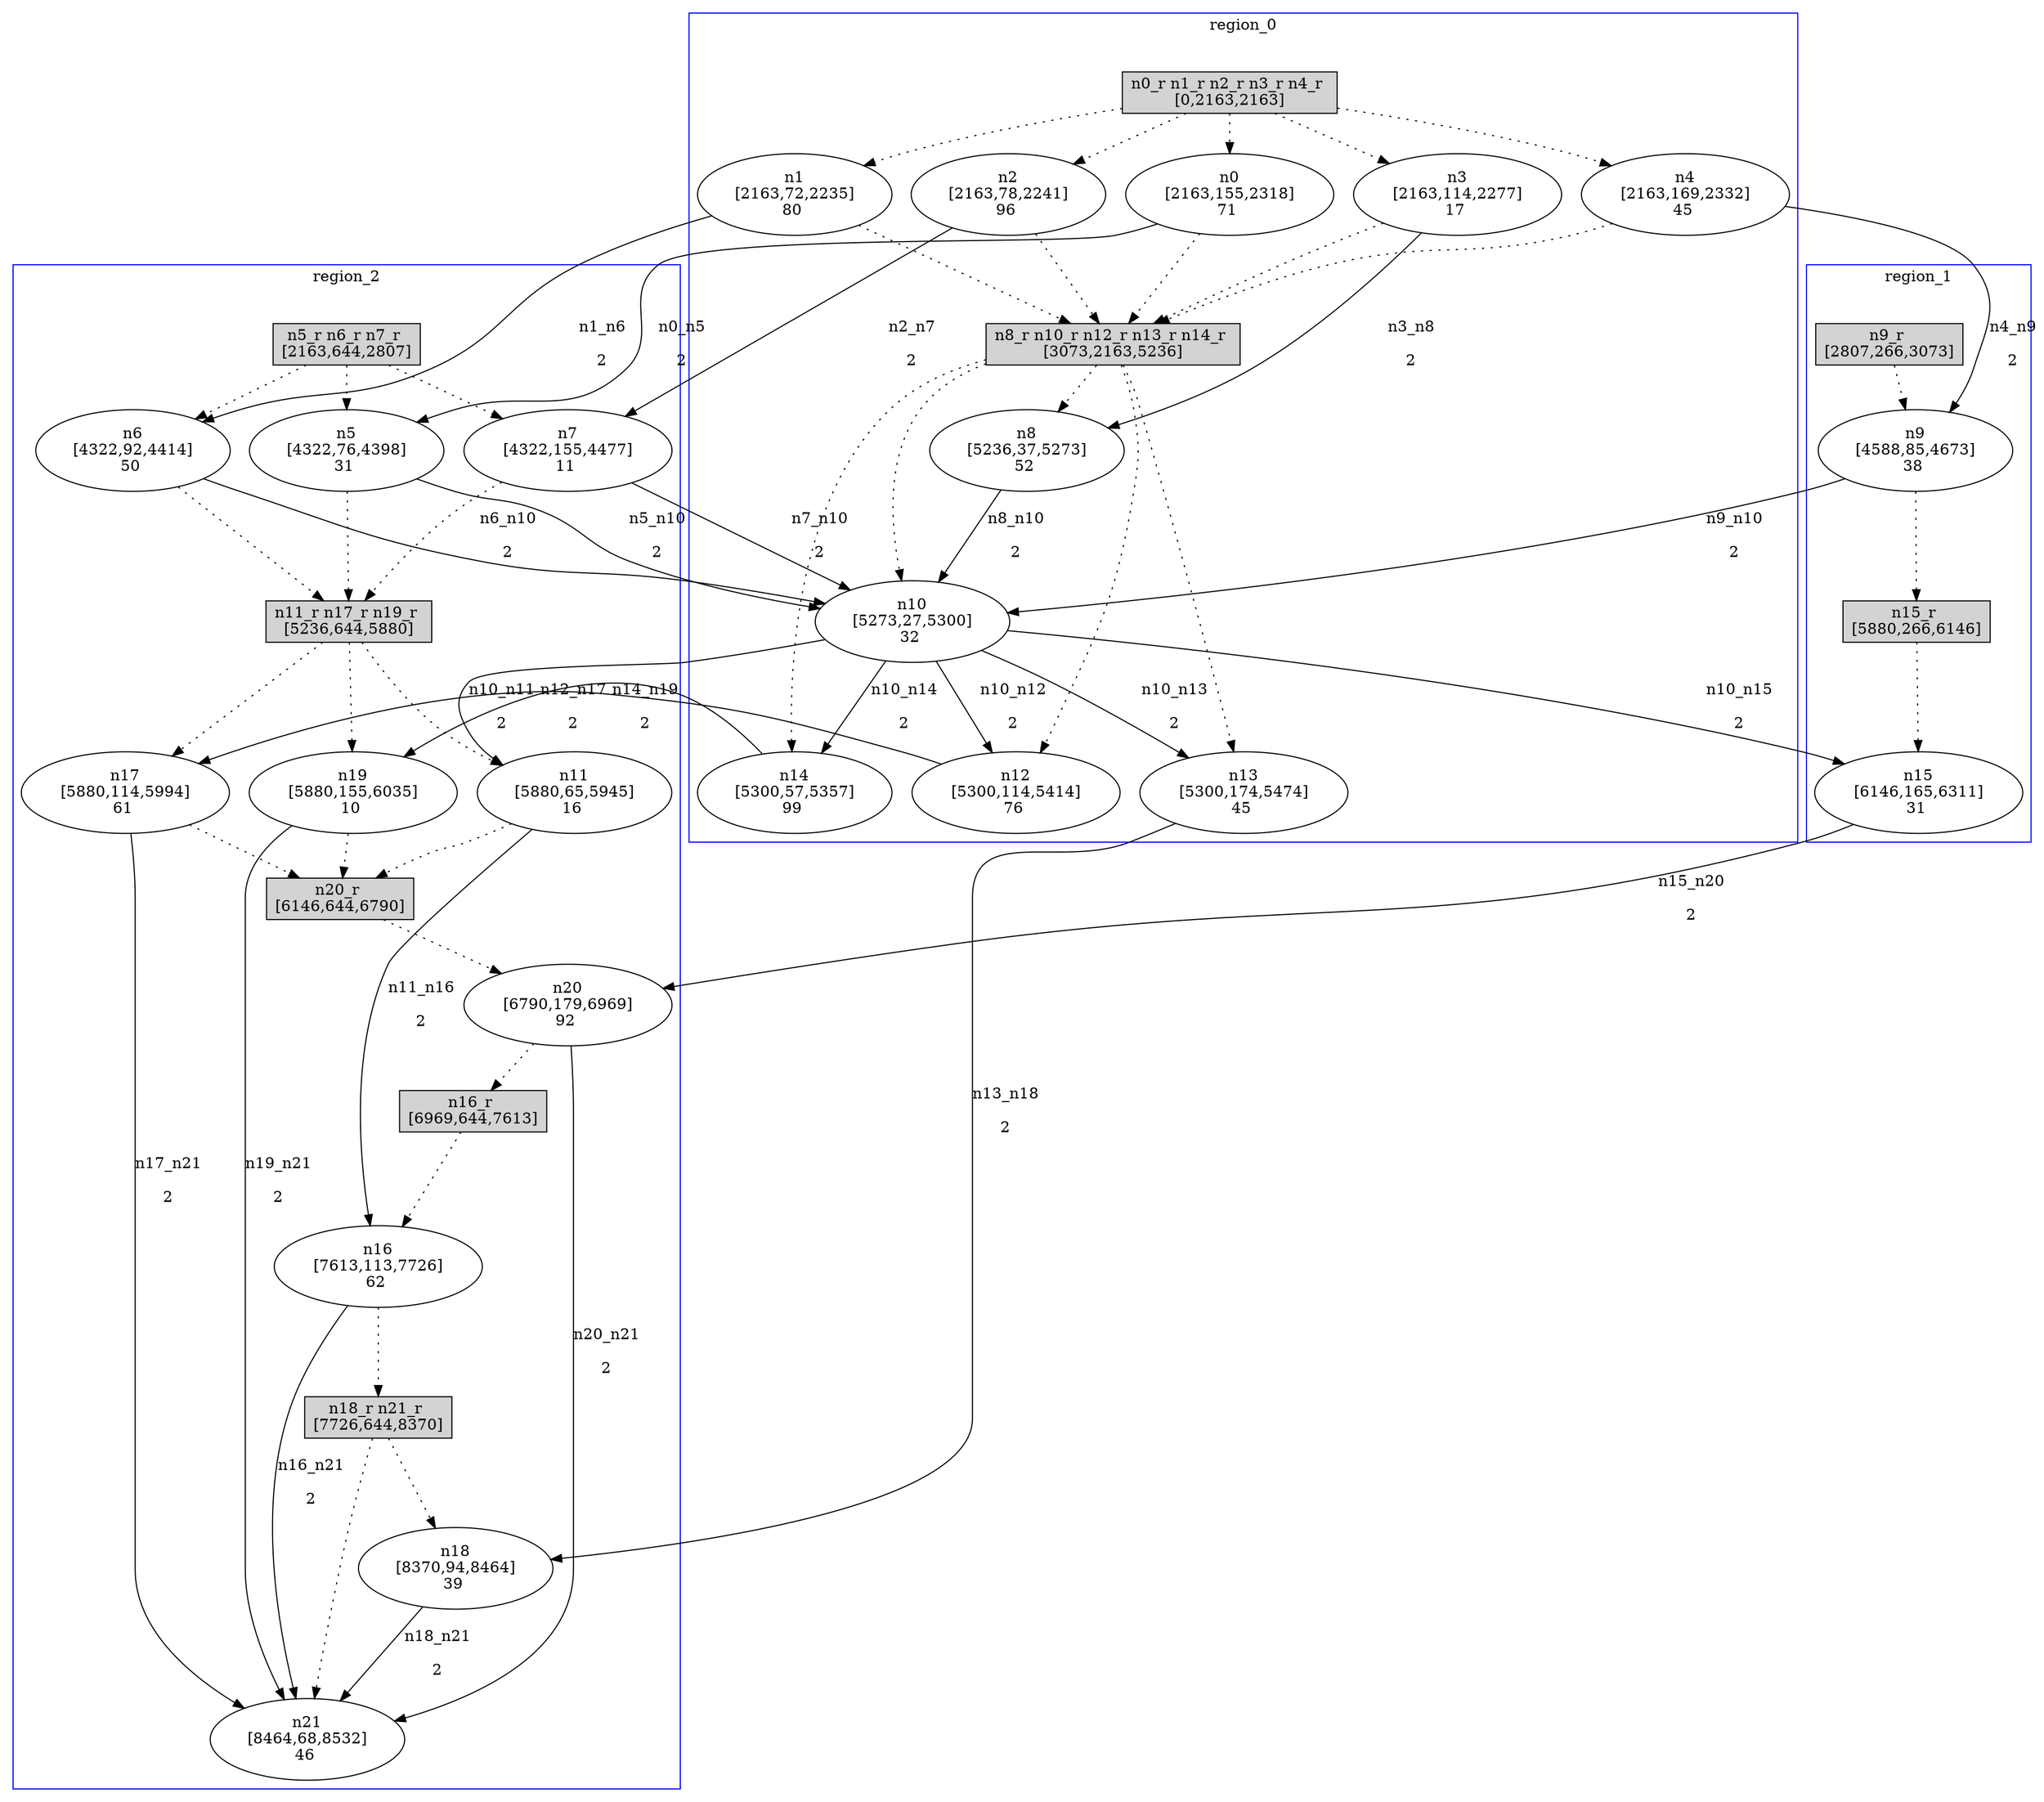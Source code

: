 //3-LSsolveMIPnSolStatus 2.
//4-SL 8532.
//5-LSsolveMIPsolveTime(double) 0.997329.
//6-reconfigurateNum(int) 9.
//7-reconfigurateTime(int) 8078.
digraph test_0 {
	size="28,40";
	subgraph cluster0 {
		stytle=filled;
		color=blue;
		label=region_0;
		reconfNode_0_1 [ shape = box, style = filled, label = "n0_r n1_r n2_r n3_r n4_r \n[0,2163,2163]" ];
		n0 [ label="n0\n[2163,155,2318]\n71 " ];
		n1 [ label="n1\n[2163,72,2235]\n80 " ];
		n2 [ label="n2\n[2163,78,2241]\n96 " ];
		n3 [ label="n3\n[2163,114,2277]\n17 " ];
		n4 [ label="n4\n[2163,169,2332]\n45 " ];
		reconfNode_0_1 -> n0 [ style = dotted ];
		reconfNode_0_1 -> n1 [ style = dotted ];
		reconfNode_0_1 -> n2 [ style = dotted ];
		reconfNode_0_1 -> n3 [ style = dotted ];
		reconfNode_0_1 -> n4 [ style = dotted ];
		n0 -> reconfNode_0_2 [ style = dotted ];
		n1 -> reconfNode_0_2 [ style = dotted ];
		n2 -> reconfNode_0_2 [ style = dotted ];
		n3 -> reconfNode_0_2 [ style = dotted ];
		n4 -> reconfNode_0_2 [ style = dotted ];
		reconfNode_0_2 [ shape = box, style = filled, label = "n8_r n10_r n12_r n13_r n14_r \n[3073,2163,5236]" ];
		n8 [ label="n8\n[5236,37,5273]\n52 " ];
		n10 [ label="n10\n[5273,27,5300]\n32 " ];
		n12 [ label="n12\n[5300,114,5414]\n76 " ];
		n13 [ label="n13\n[5300,174,5474]\n45 " ];
		n14 [ label="n14\n[5300,57,5357]\n99 " ];
		reconfNode_0_2 -> n8 [ style = dotted ];
		reconfNode_0_2 -> n10 [ style = dotted ];
		reconfNode_0_2 -> n12 [ style = dotted ];
		reconfNode_0_2 -> n13 [ style = dotted ];
		reconfNode_0_2 -> n14 [ style = dotted ];
	}
	subgraph cluster1 {
		stytle=filled;
		color=blue;
		label=region_1;
		reconfNode_1_1 [ shape = box, style = filled, label = "n9_r \n[2807,266,3073]" ];
		n9 [ label="n9\n[4588,85,4673]\n38 " ];
		reconfNode_1_1 -> n9 [ style = dotted ];
		n9 -> reconfNode_1_2 [ style = dotted ];
		reconfNode_1_2 [ shape = box, style = filled, label = "n15_r \n[5880,266,6146]" ];
		n15 [ label="n15\n[6146,165,6311]\n31 " ];
		reconfNode_1_2 -> n15 [ style = dotted ];
	}
	subgraph cluster2 {
		stytle=filled;
		color=blue;
		label=region_2;
		reconfNode_2_1 [ shape = box, style = filled, label = "n5_r n6_r n7_r \n[2163,644,2807]" ];
		n5 [ label="n5\n[4322,76,4398]\n31 " ];
		n6 [ label="n6\n[4322,92,4414]\n50 " ];
		n7 [ label="n7\n[4322,155,4477]\n11 " ];
		reconfNode_2_1 -> n5 [ style = dotted ];
		reconfNode_2_1 -> n6 [ style = dotted ];
		reconfNode_2_1 -> n7 [ style = dotted ];
		n5 -> reconfNode_2_2 [ style = dotted ];
		n6 -> reconfNode_2_2 [ style = dotted ];
		n7 -> reconfNode_2_2 [ style = dotted ];
		reconfNode_2_2 [ shape = box, style = filled, label = "n11_r n17_r n19_r \n[5236,644,5880]" ];
		n11 [ label="n11\n[5880,65,5945]\n16 " ];
		n17 [ label="n17\n[5880,114,5994]\n61 " ];
		n19 [ label="n19\n[5880,155,6035]\n10 " ];
		reconfNode_2_2 -> n11 [ style = dotted ];
		reconfNode_2_2 -> n17 [ style = dotted ];
		reconfNode_2_2 -> n19 [ style = dotted ];
		n11 -> reconfNode_2_3 [ style = dotted ];
		n17 -> reconfNode_2_3 [ style = dotted ];
		n19 -> reconfNode_2_3 [ style = dotted ];
		reconfNode_2_3 [ shape = box, style = filled, label = "n20_r \n[6146,644,6790]" ];
		n20 [ label="n20\n[6790,179,6969]\n92 " ];
		reconfNode_2_3 -> n20 [ style = dotted ];
		n20 -> reconfNode_2_4 [ style = dotted ];
		reconfNode_2_4 [ shape = box, style = filled, label = "n16_r \n[6969,644,7613]" ];
		n16 [ label="n16\n[7613,113,7726]\n62 " ];
		reconfNode_2_4 -> n16 [ style = dotted ];
		n16 -> reconfNode_2_5 [ style = dotted ];
		reconfNode_2_5 [ shape = box, style = filled, label = "n18_r n21_r \n[7726,644,8370]" ];
		n18 [ label="n18\n[8370,94,8464]\n39 " ];
		n21 [ label="n21\n[8464,68,8532]\n46 " ];
		reconfNode_2_5 -> n18 [ style = dotted ];
		reconfNode_2_5 -> n21 [ style = dotted ];
	}
	n0 -> n5 [ label="n0_n5\n2" ];
	n5 -> n10 [ label="n5_n10\n2" ];
	n1 -> n6 [ label="n1_n6\n2" ];
	n6 -> n10 [ label="n6_n10\n2" ];
	n2 -> n7 [ label="n2_n7\n2" ];
	n7 -> n10 [ label="n7_n10\n2" ];
	n3 -> n8 [ label="n3_n8\n2" ];
	n8 -> n10 [ label="n8_n10\n2" ];
	n4 -> n9 [ label="n4_n9\n2" ];
	n9 -> n10 [ label="n9_n10\n2" ];
	n10 -> n11 [ label="n10_n11\n2" ];
	n10 -> n12 [ label="n10_n12\n2" ];
	n10 -> n13 [ label="n10_n13\n2" ];
	n10 -> n14 [ label="n10_n14\n2" ];
	n10 -> n15 [ label="n10_n15\n2" ];
	n11 -> n16 [ label="n11_n16\n2" ];
	n12 -> n17 [ label="n12_n17\n2" ];
	n13 -> n18 [ label="n13_n18\n2" ];
	n14 -> n19 [ label="n14_n19\n2" ];
	n15 -> n20 [ label="n15_n20\n2" ];
	n16 -> n21 [ label="n16_n21\n2" ];
	n17 -> n21 [ label="n17_n21\n2" ];
	n18 -> n21 [ label="n18_n21\n2" ];
	n19 -> n21 [ label="n19_n21\n2" ];
	n20 -> n21 [ label="n20_n21\n2" ];
}
